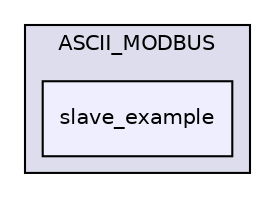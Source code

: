 digraph "sketchbook/libraries/ASCII_MODBUS/slave_example" {
  compound=true
  node [ fontsize="10", fontname="Helvetica"];
  edge [ labelfontsize="10", labelfontname="Helvetica"];
  subgraph clusterdir_108a37fc8eb94a5f76a2daf90635ecd5 {
    graph [ bgcolor="#ddddee", pencolor="black", label="ASCII_MODBUS" fontname="Helvetica", fontsize="10", URL="dir_108a37fc8eb94a5f76a2daf90635ecd5.html"]
  dir_c5950a0c4b99f6faf488289b4d106501 [shape=box, label="slave_example", style="filled", fillcolor="#eeeeff", pencolor="black", URL="dir_c5950a0c4b99f6faf488289b4d106501.html"];
  }
}
